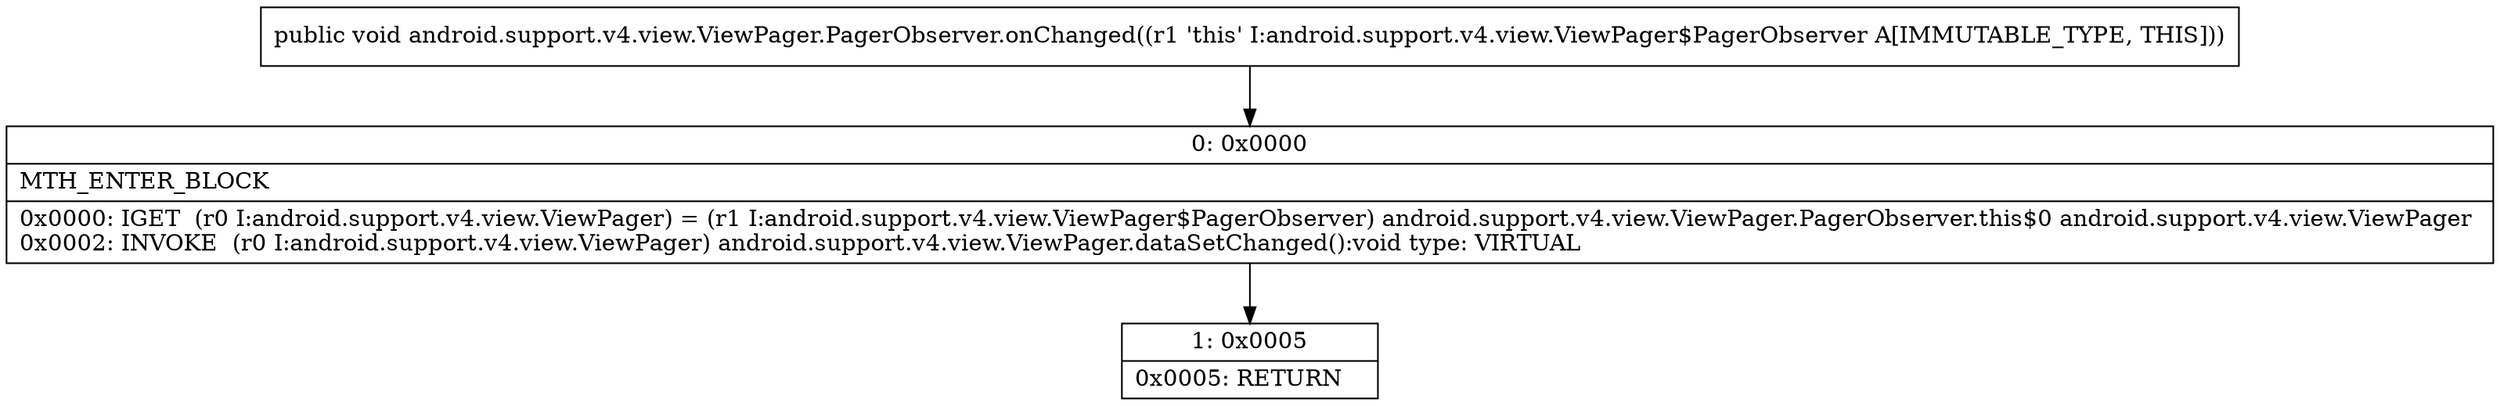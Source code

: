 digraph "CFG forandroid.support.v4.view.ViewPager.PagerObserver.onChanged()V" {
Node_0 [shape=record,label="{0\:\ 0x0000|MTH_ENTER_BLOCK\l|0x0000: IGET  (r0 I:android.support.v4.view.ViewPager) = (r1 I:android.support.v4.view.ViewPager$PagerObserver) android.support.v4.view.ViewPager.PagerObserver.this$0 android.support.v4.view.ViewPager \l0x0002: INVOKE  (r0 I:android.support.v4.view.ViewPager) android.support.v4.view.ViewPager.dataSetChanged():void type: VIRTUAL \l}"];
Node_1 [shape=record,label="{1\:\ 0x0005|0x0005: RETURN   \l}"];
MethodNode[shape=record,label="{public void android.support.v4.view.ViewPager.PagerObserver.onChanged((r1 'this' I:android.support.v4.view.ViewPager$PagerObserver A[IMMUTABLE_TYPE, THIS])) }"];
MethodNode -> Node_0;
Node_0 -> Node_1;
}

